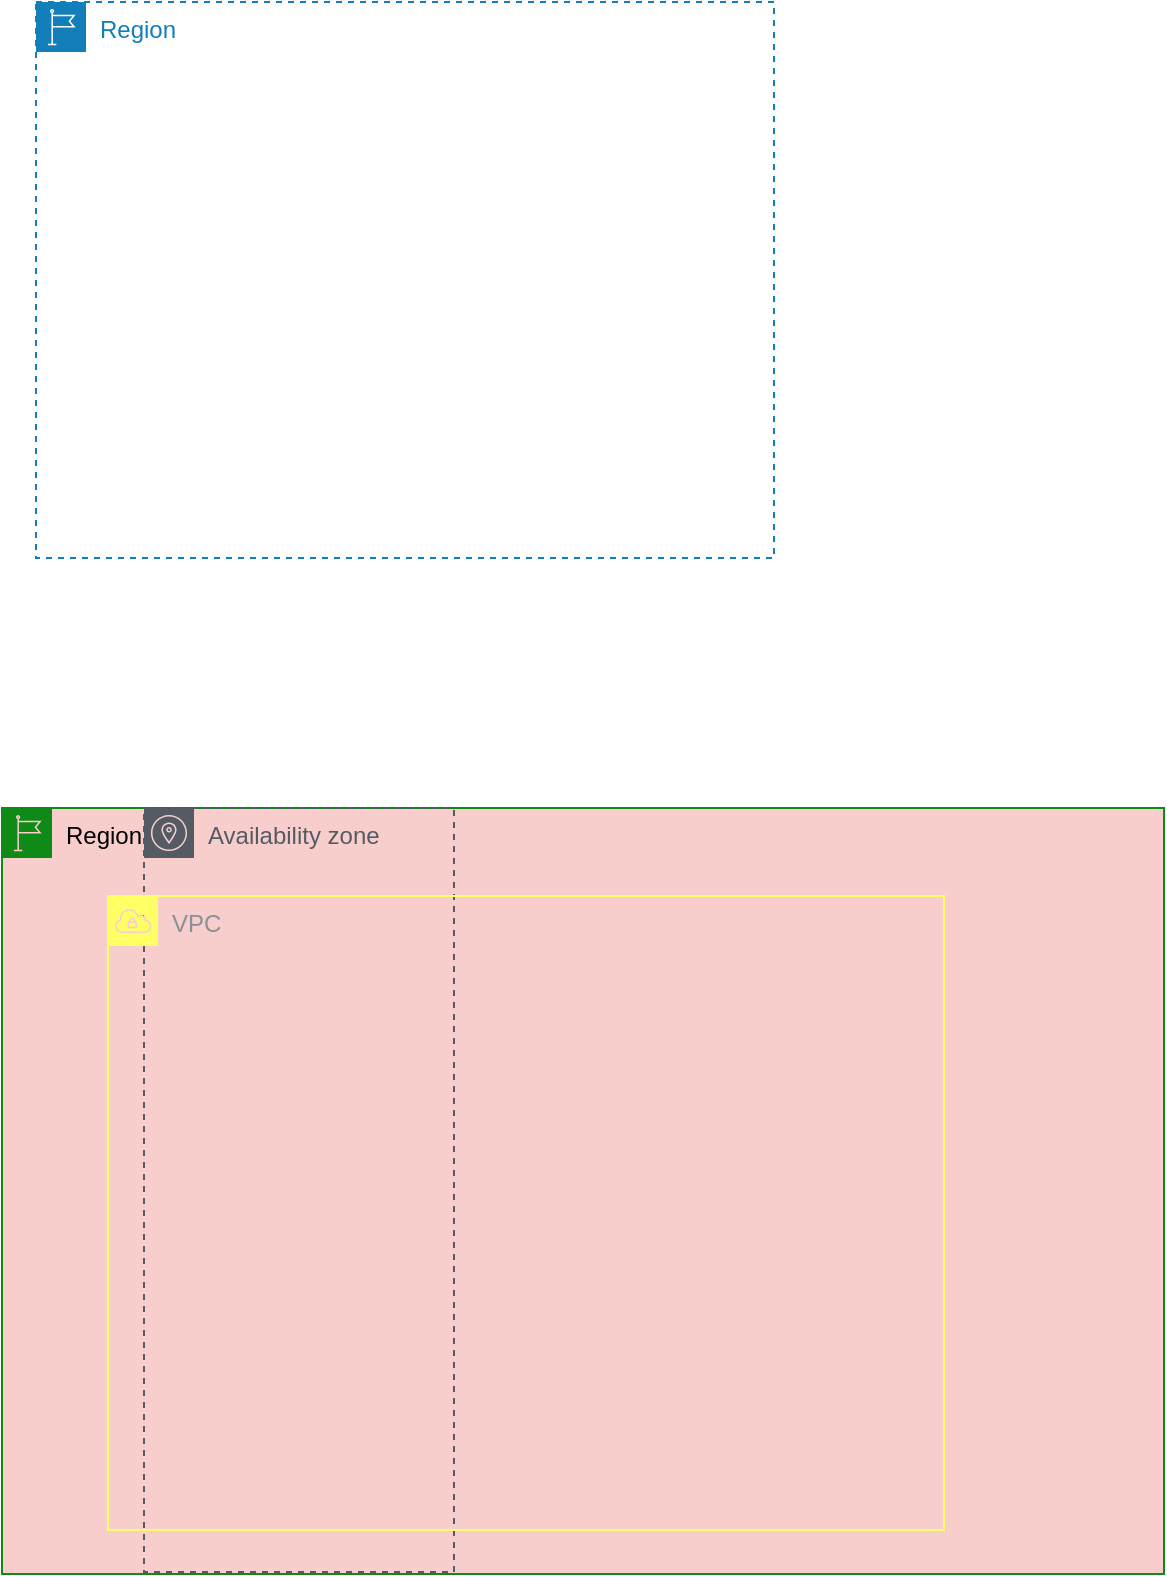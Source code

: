 <mxfile version="21.5.2" type="github">
  <diagram name="Page-1" id="A3YOBVGtqxAZEOPY_WBS">
    <mxGraphModel dx="880" dy="484" grid="0" gridSize="10" guides="1" tooltips="1" connect="1" arrows="1" fold="1" page="0" pageScale="1" pageWidth="850" pageHeight="1100" math="0" shadow="0">
      <root>
        <mxCell id="0" />
        <mxCell id="1" parent="0" />
        <mxCell id="w-ytsN5D95SVlBp5Alny-1" value="Region" style="points=[[0,0],[0.25,0],[0.5,0],[0.75,0],[1,0],[1,0.25],[1,0.5],[1,0.75],[1,1],[0.75,1],[0.5,1],[0.25,1],[0,1],[0,0.75],[0,0.5],[0,0.25]];outlineConnect=0;gradientColor=none;html=1;whiteSpace=wrap;fontSize=12;fontStyle=0;container=1;pointerEvents=0;collapsible=0;recursiveResize=0;shape=mxgraph.aws4.group;grIcon=mxgraph.aws4.group_region;strokeColor=#147EBA;fillColor=none;verticalAlign=top;align=left;spacingLeft=30;fontColor=#147EBA;dashed=1;" vertex="1" parent="1">
          <mxGeometry x="120" y="40" width="369" height="278" as="geometry" />
        </mxCell>
        <mxCell id="w-ytsN5D95SVlBp5Alny-2" value="Region" style="points=[[0,0],[0.25,0],[0.5,0],[0.75,0],[1,0],[1,0.25],[1,0.5],[1,0.75],[1,1],[0.75,1],[0.5,1],[0.25,1],[0,1],[0,0.75],[0,0.5],[0,0.25]];outlineConnect=0;html=1;whiteSpace=wrap;fontSize=12;fontStyle=0;container=1;pointerEvents=0;collapsible=0;recursiveResize=0;shape=mxgraph.aws4.group;grIcon=mxgraph.aws4.group_region;strokeColor=#0f8a17;fillColor=#f8cecc;verticalAlign=top;align=left;spacingLeft=30;" vertex="1" parent="1">
          <mxGeometry x="103" y="443" width="581" height="383" as="geometry" />
        </mxCell>
        <mxCell id="w-ytsN5D95SVlBp5Alny-3" value="Availability zone" style="sketch=0;outlineConnect=0;gradientColor=none;html=1;whiteSpace=wrap;fontSize=12;fontStyle=0;shape=mxgraph.aws4.group;grIcon=mxgraph.aws4.group_availability_zone;strokeColor=#545B64;fillColor=none;verticalAlign=top;align=left;spacingLeft=30;fontColor=#545B64;dashed=1;" vertex="1" parent="w-ytsN5D95SVlBp5Alny-2">
          <mxGeometry x="71" width="155" height="382" as="geometry" />
        </mxCell>
        <mxCell id="w-ytsN5D95SVlBp5Alny-4" value="VPC" style="sketch=0;outlineConnect=0;gradientColor=none;html=1;whiteSpace=wrap;fontSize=12;fontStyle=0;shape=mxgraph.aws4.group;grIcon=mxgraph.aws4.group_vpc;strokeColor=#FFFF66;fillColor=none;verticalAlign=top;align=left;spacingLeft=30;fontColor=#879196;dashed=0;" vertex="1" parent="w-ytsN5D95SVlBp5Alny-2">
          <mxGeometry x="53" y="44" width="418" height="317" as="geometry" />
        </mxCell>
      </root>
    </mxGraphModel>
  </diagram>
</mxfile>
